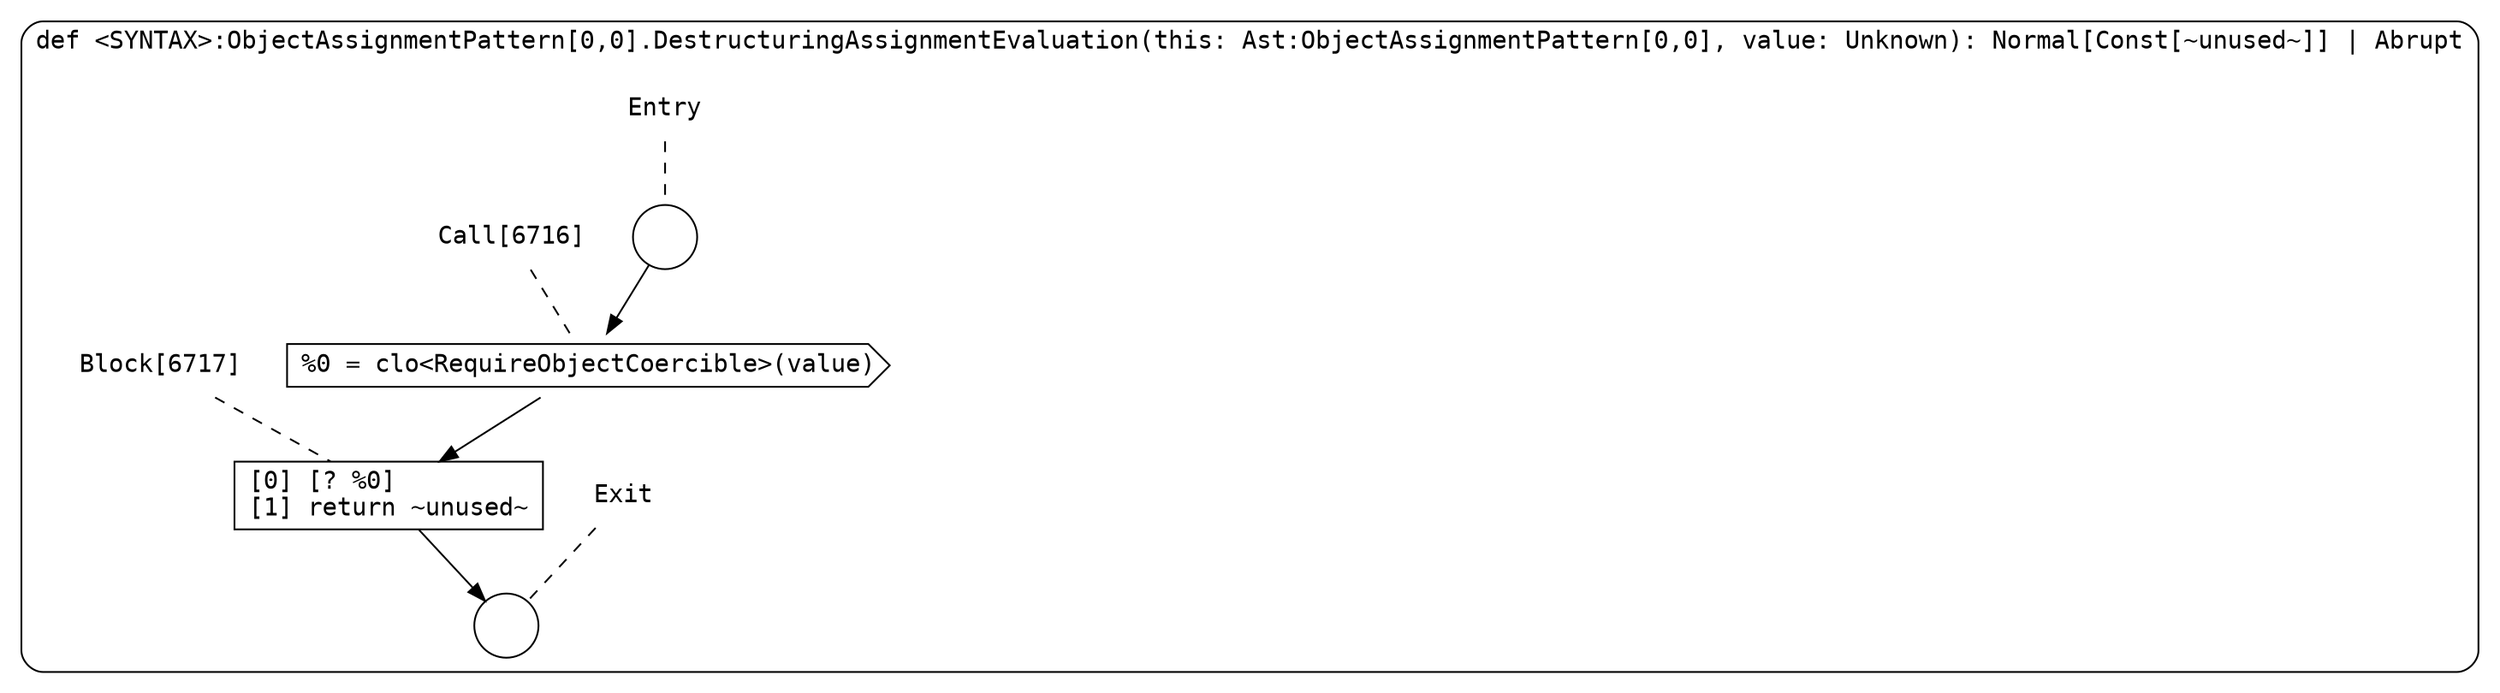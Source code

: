 digraph {
  graph [fontname = "Consolas"]
  node [fontname = "Consolas"]
  edge [fontname = "Consolas"]
  subgraph cluster1345 {
    label = "def <SYNTAX>:ObjectAssignmentPattern[0,0].DestructuringAssignmentEvaluation(this: Ast:ObjectAssignmentPattern[0,0], value: Unknown): Normal[Const[~unused~]] | Abrupt"
    style = rounded
    cluster1345_entry_name [shape=none, label=<<font color="black">Entry</font>>]
    cluster1345_entry_name -> cluster1345_entry [arrowhead=none, color="black", style=dashed]
    cluster1345_entry [shape=circle label=" " color="black" fillcolor="white" style=filled]
    cluster1345_entry -> node6716 [color="black"]
    cluster1345_exit_name [shape=none, label=<<font color="black">Exit</font>>]
    cluster1345_exit_name -> cluster1345_exit [arrowhead=none, color="black", style=dashed]
    cluster1345_exit [shape=circle label=" " color="black" fillcolor="white" style=filled]
    node6716_name [shape=none, label=<<font color="black">Call[6716]</font>>]
    node6716_name -> node6716 [arrowhead=none, color="black", style=dashed]
    node6716 [shape=cds, label=<<font color="black">%0 = clo&lt;RequireObjectCoercible&gt;(value)</font>> color="black" fillcolor="white", style=filled]
    node6716 -> node6717 [color="black"]
    node6717_name [shape=none, label=<<font color="black">Block[6717]</font>>]
    node6717_name -> node6717 [arrowhead=none, color="black", style=dashed]
    node6717 [shape=box, label=<<font color="black">[0] [? %0]<BR ALIGN="LEFT"/>[1] return ~unused~<BR ALIGN="LEFT"/></font>> color="black" fillcolor="white", style=filled]
    node6717 -> cluster1345_exit [color="black"]
  }
}